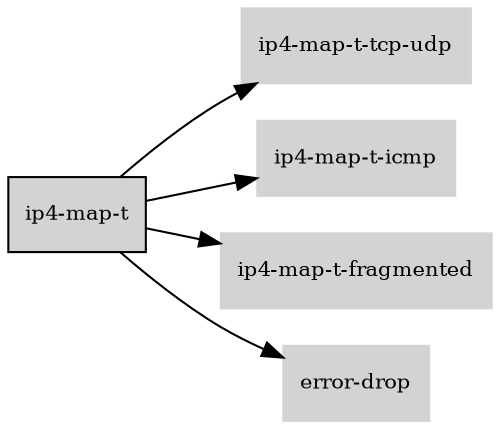 digraph "ip4_map_t_subgraph" {
  rankdir=LR;
  node [shape=box, style=filled, fontsize=10, color=lightgray, fontcolor=black, fillcolor=lightgray];
  "ip4-map-t" [color=black, fontcolor=black, fillcolor=lightgray];
  edge [fontsize=8];
  "ip4-map-t" -> "ip4-map-t-tcp-udp";
  "ip4-map-t" -> "ip4-map-t-icmp";
  "ip4-map-t" -> "ip4-map-t-fragmented";
  "ip4-map-t" -> "error-drop";
}
